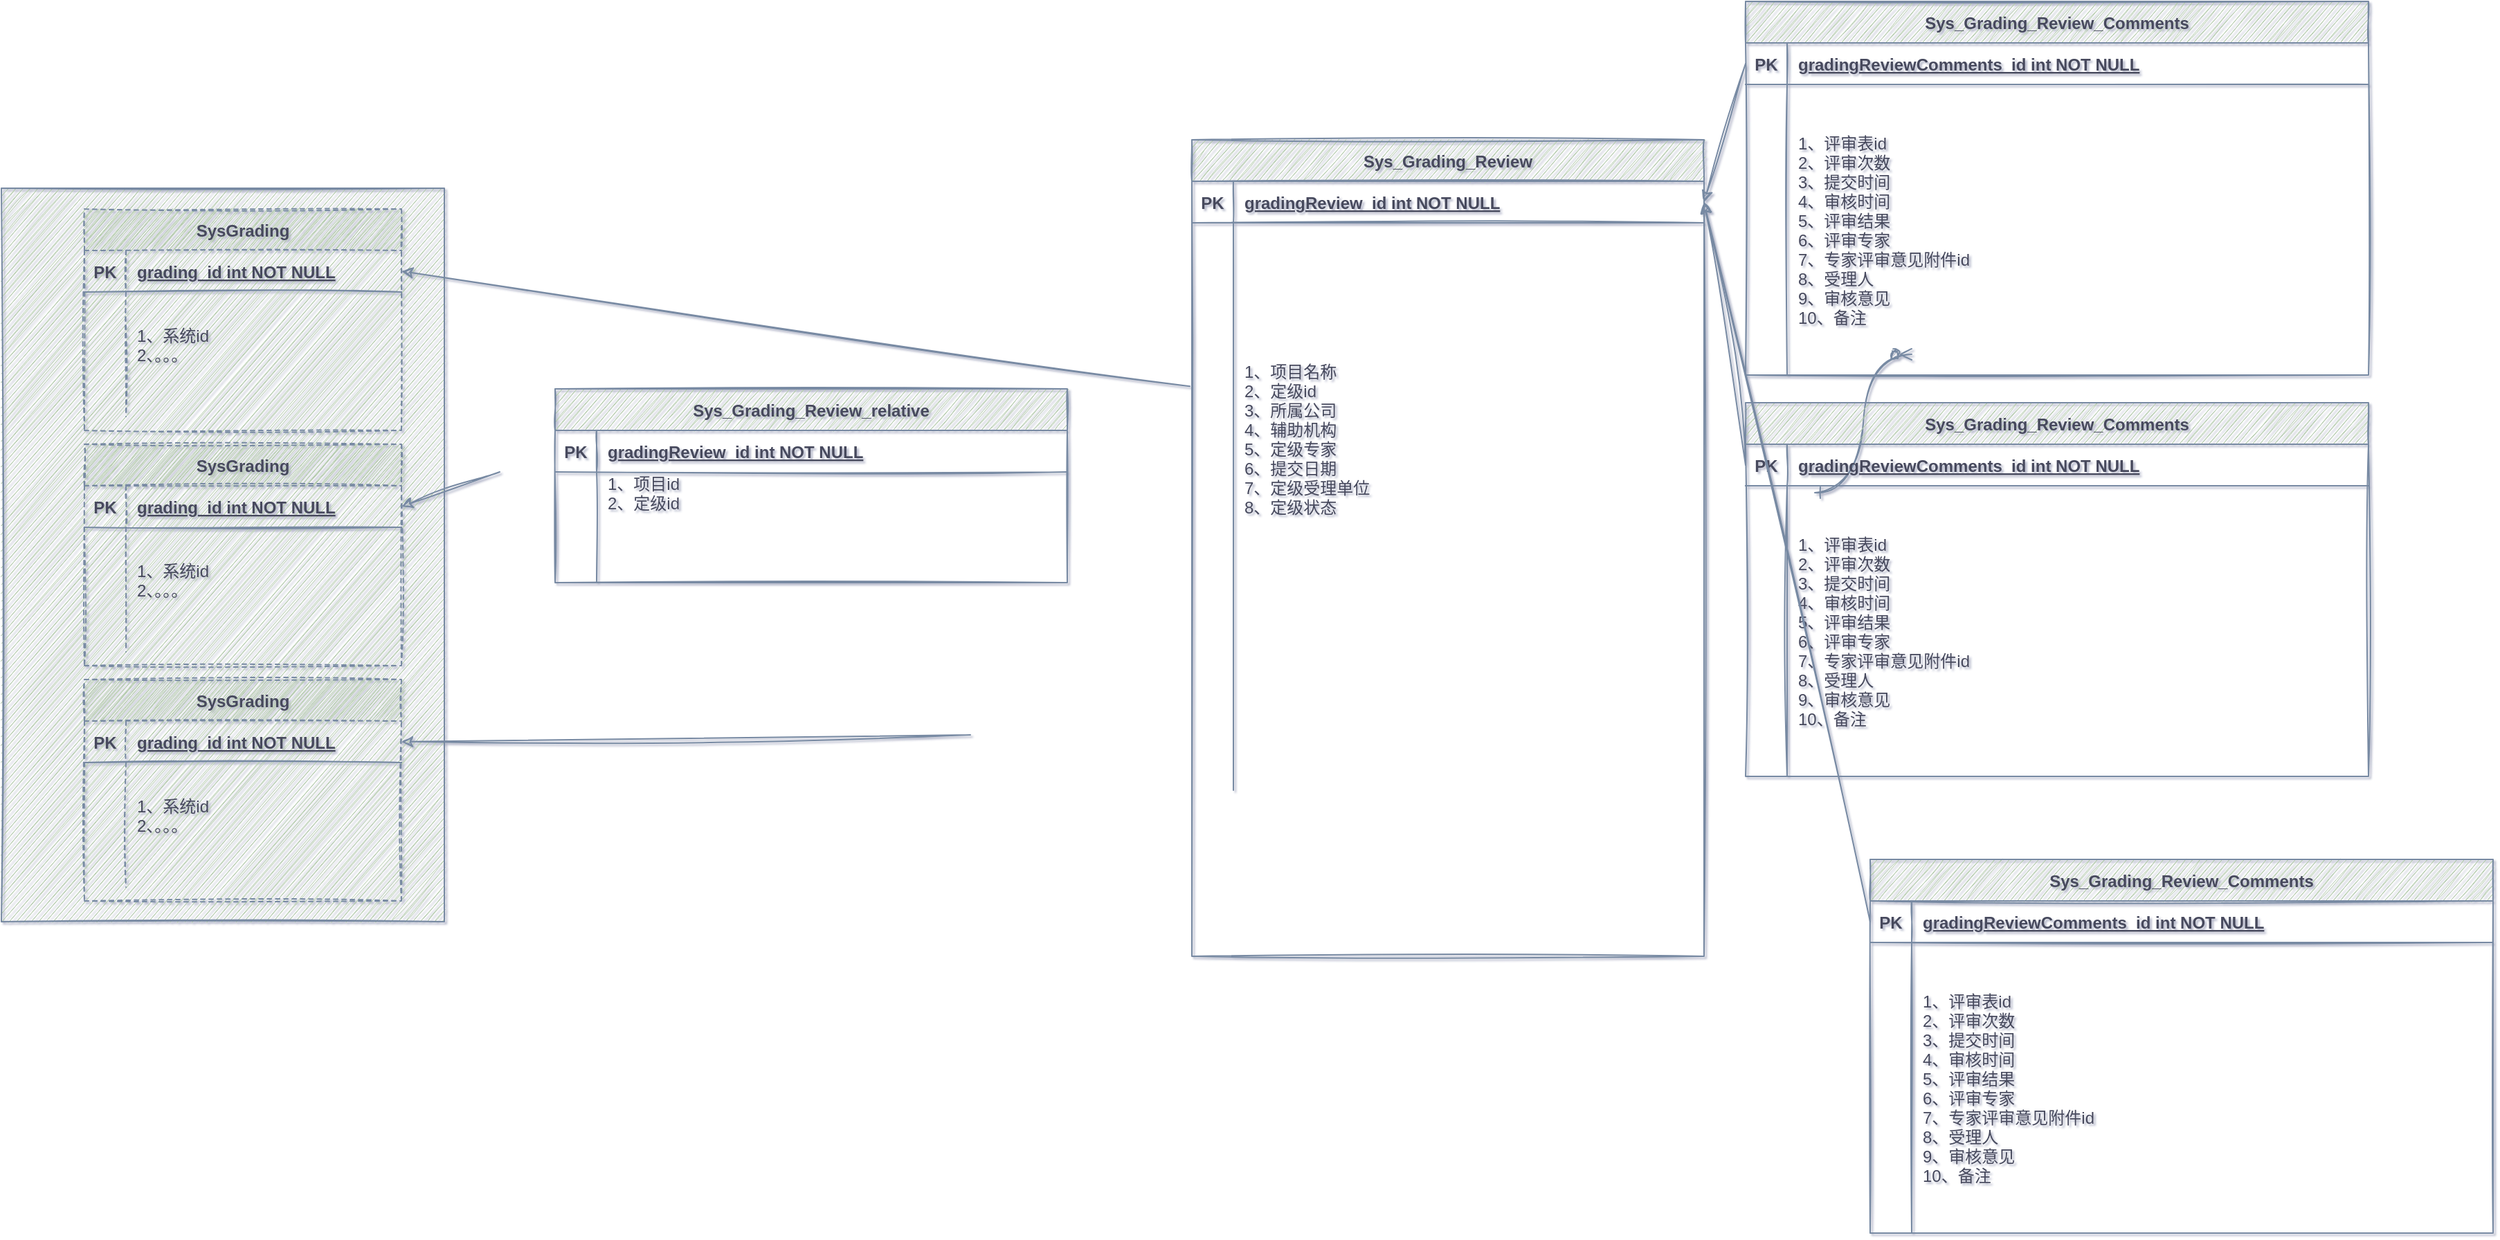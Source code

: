 <mxfile version="20.5.3" type="github">
  <diagram id="R2lEEEUBdFMjLlhIrx00" name="Page-1">
    <mxGraphModel dx="2272" dy="1798" grid="1" gridSize="10" guides="1" tooltips="1" connect="1" arrows="1" fold="1" page="1" pageScale="1" pageWidth="850" pageHeight="1100" math="0" shadow="1" extFonts="Permanent Marker^https://fonts.googleapis.com/css?family=Permanent+Marker">
      <root>
        <mxCell id="0" />
        <mxCell id="1" parent="0" />
        <mxCell id="C-vyLk0tnHw3VtMMgP7b-12" value="" style="edgeStyle=entityRelationEdgeStyle;endArrow=ERzeroToMany;startArrow=ERone;endFill=1;startFill=0;sketch=1;curved=1;rounded=0;strokeColor=#788AA3;fontColor=#46495D;" parent="1" edge="1">
          <mxGeometry width="100" height="100" relative="1" as="geometry">
            <mxPoint x="700" y="205" as="sourcePoint" />
            <mxPoint x="770" y="105" as="targetPoint" />
          </mxGeometry>
        </mxCell>
        <mxCell id="GHRY8w92b_aW7LeH_ERA-46" value="" style="rounded=0;whiteSpace=wrap;html=1;sketch=1;fillColor=#B2C9AB;strokeColor=#788AA3;fontColor=#46495D;movable=1;resizable=1;rotatable=1;deletable=1;editable=1;connectable=1;" parent="1" vertex="1">
          <mxGeometry x="-610" y="-15" width="320" height="530" as="geometry" />
        </mxCell>
        <mxCell id="GHRY8w92b_aW7LeH_ERA-1" value="SysGrading" style="shape=table;startSize=30;container=1;collapsible=1;childLayout=tableLayout;fixedRows=1;rowLines=0;fontStyle=1;align=center;resizeLast=1;rounded=0;sketch=1;fillColor=#B2C9AB;strokeColor=#788AA3;fontColor=#46495D;dashed=1;movable=1;resizable=1;rotatable=1;deletable=1;editable=1;connectable=1;" parent="1" vertex="1">
          <mxGeometry x="-550" y="170" width="229" height="160" as="geometry" />
        </mxCell>
        <mxCell id="GHRY8w92b_aW7LeH_ERA-2" value="" style="shape=partialRectangle;collapsible=0;dropTarget=0;pointerEvents=0;fillColor=none;points=[[0,0.5],[1,0.5]];portConstraint=eastwest;top=0;left=0;right=0;bottom=1;rounded=0;sketch=1;strokeColor=#788AA3;fontColor=#46495D;movable=0;resizable=0;rotatable=0;deletable=0;editable=0;connectable=0;" parent="GHRY8w92b_aW7LeH_ERA-1" vertex="1">
          <mxGeometry y="30" width="229" height="30" as="geometry" />
        </mxCell>
        <mxCell id="GHRY8w92b_aW7LeH_ERA-3" value="PK" style="shape=partialRectangle;overflow=hidden;connectable=0;fillColor=none;top=0;left=0;bottom=0;right=0;fontStyle=1;rounded=0;sketch=1;strokeColor=#788AA3;fontColor=#46495D;movable=0;resizable=0;rotatable=0;deletable=0;editable=0;" parent="GHRY8w92b_aW7LeH_ERA-2" vertex="1">
          <mxGeometry width="30" height="30" as="geometry">
            <mxRectangle width="30" height="30" as="alternateBounds" />
          </mxGeometry>
        </mxCell>
        <mxCell id="GHRY8w92b_aW7LeH_ERA-4" value="grading_id int NOT NULL " style="shape=partialRectangle;overflow=hidden;connectable=0;fillColor=none;top=0;left=0;bottom=0;right=0;align=left;spacingLeft=6;fontStyle=5;rounded=0;sketch=1;strokeColor=#788AA3;fontColor=#46495D;movable=0;resizable=0;rotatable=0;deletable=0;editable=0;" parent="GHRY8w92b_aW7LeH_ERA-2" vertex="1">
          <mxGeometry x="30" width="199" height="30" as="geometry">
            <mxRectangle width="199" height="30" as="alternateBounds" />
          </mxGeometry>
        </mxCell>
        <mxCell id="GHRY8w92b_aW7LeH_ERA-5" value="" style="shape=partialRectangle;collapsible=0;dropTarget=0;pointerEvents=0;fillColor=none;points=[[0,0.5],[1,0.5]];portConstraint=eastwest;top=0;left=0;right=0;bottom=0;rounded=0;sketch=1;strokeColor=#788AA3;fontColor=#46495D;movable=0;resizable=0;rotatable=0;deletable=0;editable=0;connectable=0;" parent="GHRY8w92b_aW7LeH_ERA-1" vertex="1">
          <mxGeometry y="60" width="229" height="90" as="geometry" />
        </mxCell>
        <mxCell id="GHRY8w92b_aW7LeH_ERA-6" value="" style="shape=partialRectangle;overflow=hidden;connectable=0;fillColor=none;top=0;left=0;bottom=0;right=0;rounded=0;sketch=1;strokeColor=#788AA3;fontColor=#46495D;movable=0;resizable=0;rotatable=0;deletable=0;editable=0;" parent="GHRY8w92b_aW7LeH_ERA-5" vertex="1">
          <mxGeometry width="30" height="90" as="geometry">
            <mxRectangle width="30" height="90" as="alternateBounds" />
          </mxGeometry>
        </mxCell>
        <mxCell id="GHRY8w92b_aW7LeH_ERA-7" value="1、系统id&#xa;2、。。。&#xa;" style="shape=partialRectangle;overflow=hidden;connectable=0;fillColor=none;top=0;left=0;bottom=0;right=0;align=left;spacingLeft=6;rounded=0;sketch=1;strokeColor=#788AA3;fontColor=#46495D;movable=0;resizable=0;rotatable=0;deletable=0;editable=0;" parent="GHRY8w92b_aW7LeH_ERA-5" vertex="1">
          <mxGeometry x="30" width="199" height="90" as="geometry">
            <mxRectangle width="199" height="90" as="alternateBounds" />
          </mxGeometry>
        </mxCell>
        <mxCell id="GHRY8w92b_aW7LeH_ERA-47" value="" style="edgeStyle=none;rounded=0;sketch=1;hachureGap=4;jiggle=2;orthogonalLoop=1;jettySize=auto;html=1;strokeColor=#788AA3;fontFamily=Architects Daughter;fontSource=https%3A%2F%2Ffonts.googleapis.com%2Fcss%3Ffamily%3DArchitects%2BDaughter;fontSize=16;fontColor=#46495D;fillColor=#B2C9AB;entryX=1;entryY=0.5;entryDx=0;entryDy=0;exitX=-0.004;exitY=0.288;exitDx=0;exitDy=0;exitPerimeter=0;" parent="1" source="GHRY8w92b_aW7LeH_ERA-21" target="GHRY8w92b_aW7LeH_ERA-32" edge="1">
          <mxGeometry relative="1" as="geometry">
            <mxPoint x="-230" y="130" as="sourcePoint" />
          </mxGeometry>
        </mxCell>
        <mxCell id="GHRY8w92b_aW7LeH_ERA-17" value="Sys_Grading_Review" style="shape=table;startSize=30;container=1;collapsible=1;childLayout=tableLayout;fixedRows=1;rowLines=0;fontStyle=1;align=center;resizeLast=1;rounded=0;sketch=1;fillColor=#B2C9AB;strokeColor=#788AA3;fontColor=#46495D;" parent="1" vertex="1">
          <mxGeometry x="250" y="-50" width="370" height="590" as="geometry" />
        </mxCell>
        <mxCell id="GHRY8w92b_aW7LeH_ERA-18" value="" style="shape=partialRectangle;collapsible=0;dropTarget=0;pointerEvents=0;fillColor=none;points=[[0,0.5],[1,0.5]];portConstraint=eastwest;top=0;left=0;right=0;bottom=1;rounded=0;sketch=1;strokeColor=#788AA3;fontColor=#46495D;" parent="GHRY8w92b_aW7LeH_ERA-17" vertex="1">
          <mxGeometry y="30" width="370" height="30" as="geometry" />
        </mxCell>
        <mxCell id="GHRY8w92b_aW7LeH_ERA-19" value="PK" style="shape=partialRectangle;overflow=hidden;connectable=0;fillColor=none;top=0;left=0;bottom=0;right=0;fontStyle=1;rounded=0;sketch=1;strokeColor=#788AA3;fontColor=#46495D;" parent="GHRY8w92b_aW7LeH_ERA-18" vertex="1">
          <mxGeometry width="30" height="30" as="geometry">
            <mxRectangle width="30" height="30" as="alternateBounds" />
          </mxGeometry>
        </mxCell>
        <mxCell id="GHRY8w92b_aW7LeH_ERA-20" value="gradingReview_id int NOT NULL " style="shape=partialRectangle;overflow=hidden;connectable=0;fillColor=none;top=0;left=0;bottom=0;right=0;align=left;spacingLeft=6;fontStyle=5;rounded=0;sketch=1;strokeColor=#788AA3;fontColor=#46495D;" parent="GHRY8w92b_aW7LeH_ERA-18" vertex="1">
          <mxGeometry x="30" width="340" height="30" as="geometry">
            <mxRectangle width="340" height="30" as="alternateBounds" />
          </mxGeometry>
        </mxCell>
        <mxCell id="GHRY8w92b_aW7LeH_ERA-21" value="" style="shape=partialRectangle;collapsible=0;dropTarget=0;pointerEvents=0;fillColor=none;points=[[0,0.5],[1,0.5]];portConstraint=eastwest;top=0;left=0;right=0;bottom=0;rounded=0;sketch=1;strokeColor=#788AA3;fontColor=#46495D;" parent="GHRY8w92b_aW7LeH_ERA-17" vertex="1">
          <mxGeometry y="60" width="370" height="410" as="geometry" />
        </mxCell>
        <mxCell id="GHRY8w92b_aW7LeH_ERA-22" value="" style="shape=partialRectangle;overflow=hidden;connectable=0;fillColor=none;top=0;left=0;bottom=0;right=0;rounded=0;sketch=1;strokeColor=#788AA3;fontColor=#46495D;" parent="GHRY8w92b_aW7LeH_ERA-21" vertex="1">
          <mxGeometry width="30" height="410" as="geometry">
            <mxRectangle width="30" height="410" as="alternateBounds" />
          </mxGeometry>
        </mxCell>
        <mxCell id="GHRY8w92b_aW7LeH_ERA-23" value="1、项目名称&#xa;2、定级id&#xa;3、所属公司&#xa;4、辅助机构&#xa;5、定级专家&#xa;6、提交日期&#xa;7、定级受理单位&#xa;8、定级状态&#xa;&#xa;&#xa;&#xa;&#xa;&#xa;&#xa;" style="shape=partialRectangle;overflow=hidden;connectable=0;fillColor=none;top=0;left=0;bottom=0;right=0;align=left;spacingLeft=6;rounded=0;sketch=1;strokeColor=#788AA3;fontColor=#46495D;" parent="GHRY8w92b_aW7LeH_ERA-21" vertex="1">
          <mxGeometry x="30" width="340" height="410" as="geometry">
            <mxRectangle width="340" height="410" as="alternateBounds" />
          </mxGeometry>
        </mxCell>
        <mxCell id="GHRY8w92b_aW7LeH_ERA-24" value="Sys_Grading_Review_Comments" style="shape=table;startSize=30;container=1;collapsible=1;childLayout=tableLayout;fixedRows=1;rowLines=0;fontStyle=1;align=center;resizeLast=1;rounded=0;sketch=1;fillColor=#B2C9AB;strokeColor=#788AA3;fontColor=#46495D;" parent="1" vertex="1">
          <mxGeometry x="650" y="-150" width="450" height="270" as="geometry" />
        </mxCell>
        <mxCell id="GHRY8w92b_aW7LeH_ERA-25" value="" style="shape=partialRectangle;collapsible=0;dropTarget=0;pointerEvents=0;fillColor=none;points=[[0,0.5],[1,0.5]];portConstraint=eastwest;top=0;left=0;right=0;bottom=1;rounded=0;sketch=1;strokeColor=#788AA3;fontColor=#46495D;" parent="GHRY8w92b_aW7LeH_ERA-24" vertex="1">
          <mxGeometry y="30" width="450" height="30" as="geometry" />
        </mxCell>
        <mxCell id="GHRY8w92b_aW7LeH_ERA-26" value="PK" style="shape=partialRectangle;overflow=hidden;connectable=0;fillColor=none;top=0;left=0;bottom=0;right=0;fontStyle=1;rounded=0;sketch=1;strokeColor=#788AA3;fontColor=#46495D;" parent="GHRY8w92b_aW7LeH_ERA-25" vertex="1">
          <mxGeometry width="30" height="30" as="geometry">
            <mxRectangle width="30" height="30" as="alternateBounds" />
          </mxGeometry>
        </mxCell>
        <mxCell id="GHRY8w92b_aW7LeH_ERA-27" value="gradingReviewComments_id int NOT NULL " style="shape=partialRectangle;overflow=hidden;connectable=0;fillColor=none;top=0;left=0;bottom=0;right=0;align=left;spacingLeft=6;fontStyle=5;rounded=0;sketch=1;strokeColor=#788AA3;fontColor=#46495D;" parent="GHRY8w92b_aW7LeH_ERA-25" vertex="1">
          <mxGeometry x="30" width="420" height="30" as="geometry">
            <mxRectangle width="420" height="30" as="alternateBounds" />
          </mxGeometry>
        </mxCell>
        <mxCell id="GHRY8w92b_aW7LeH_ERA-28" value="" style="shape=partialRectangle;collapsible=0;dropTarget=0;pointerEvents=0;fillColor=none;points=[[0,0.5],[1,0.5]];portConstraint=eastwest;top=0;left=0;right=0;bottom=0;rounded=0;sketch=1;strokeColor=#788AA3;fontColor=#46495D;" parent="GHRY8w92b_aW7LeH_ERA-24" vertex="1">
          <mxGeometry y="60" width="450" height="210" as="geometry" />
        </mxCell>
        <mxCell id="GHRY8w92b_aW7LeH_ERA-29" value="" style="shape=partialRectangle;overflow=hidden;connectable=0;fillColor=none;top=0;left=0;bottom=0;right=0;rounded=0;sketch=1;strokeColor=#788AA3;fontColor=#46495D;" parent="GHRY8w92b_aW7LeH_ERA-28" vertex="1">
          <mxGeometry width="30" height="210" as="geometry">
            <mxRectangle width="30" height="210" as="alternateBounds" />
          </mxGeometry>
        </mxCell>
        <mxCell id="GHRY8w92b_aW7LeH_ERA-30" value="1、评审表id&#xa;2、评审次数&#xa;3、提交时间&#xa;4、审核时间&#xa;5、评审结果&#xa;6、评审专家&#xa;7、专家评审意见附件id&#xa;8、受理人&#xa;9、审核意见&#xa;10、备注" style="shape=partialRectangle;overflow=hidden;connectable=0;fillColor=none;top=0;left=0;bottom=0;right=0;align=left;spacingLeft=6;rounded=0;sketch=1;strokeColor=#788AA3;fontColor=#46495D;" parent="GHRY8w92b_aW7LeH_ERA-28" vertex="1">
          <mxGeometry x="30" width="420" height="210" as="geometry">
            <mxRectangle width="420" height="210" as="alternateBounds" />
          </mxGeometry>
        </mxCell>
        <mxCell id="GHRY8w92b_aW7LeH_ERA-31" value="SysGrading" style="shape=table;startSize=30;container=1;collapsible=1;childLayout=tableLayout;fixedRows=1;rowLines=0;fontStyle=1;align=center;resizeLast=1;rounded=0;sketch=1;fillColor=#B2C9AB;strokeColor=#788AA3;fontColor=#46495D;dashed=1;movable=1;resizable=1;rotatable=1;deletable=1;editable=1;connectable=1;" parent="1" vertex="1">
          <mxGeometry x="-550" width="229" height="160" as="geometry" />
        </mxCell>
        <mxCell id="GHRY8w92b_aW7LeH_ERA-32" value="" style="shape=partialRectangle;collapsible=0;dropTarget=0;pointerEvents=0;fillColor=none;points=[[0,0.5],[1,0.5]];portConstraint=eastwest;top=0;left=0;right=0;bottom=1;rounded=0;sketch=1;strokeColor=#788AA3;fontColor=#46495D;movable=0;resizable=0;rotatable=0;deletable=0;editable=0;connectable=0;" parent="GHRY8w92b_aW7LeH_ERA-31" vertex="1">
          <mxGeometry y="30" width="229" height="30" as="geometry" />
        </mxCell>
        <mxCell id="GHRY8w92b_aW7LeH_ERA-33" value="PK" style="shape=partialRectangle;overflow=hidden;connectable=0;fillColor=none;top=0;left=0;bottom=0;right=0;fontStyle=1;rounded=0;sketch=1;strokeColor=#788AA3;fontColor=#46495D;movable=0;resizable=0;rotatable=0;deletable=0;editable=0;" parent="GHRY8w92b_aW7LeH_ERA-32" vertex="1">
          <mxGeometry width="30" height="30" as="geometry">
            <mxRectangle width="30" height="30" as="alternateBounds" />
          </mxGeometry>
        </mxCell>
        <mxCell id="GHRY8w92b_aW7LeH_ERA-34" value="grading_id int NOT NULL " style="shape=partialRectangle;overflow=hidden;connectable=0;fillColor=none;top=0;left=0;bottom=0;right=0;align=left;spacingLeft=6;fontStyle=5;rounded=0;sketch=1;strokeColor=#788AA3;fontColor=#46495D;movable=0;resizable=0;rotatable=0;deletable=0;editable=0;" parent="GHRY8w92b_aW7LeH_ERA-32" vertex="1">
          <mxGeometry x="30" width="199" height="30" as="geometry">
            <mxRectangle width="199" height="30" as="alternateBounds" />
          </mxGeometry>
        </mxCell>
        <mxCell id="GHRY8w92b_aW7LeH_ERA-35" value="" style="shape=partialRectangle;collapsible=0;dropTarget=0;pointerEvents=0;fillColor=none;points=[[0,0.5],[1,0.5]];portConstraint=eastwest;top=0;left=0;right=0;bottom=0;rounded=0;sketch=1;strokeColor=#788AA3;fontColor=#46495D;movable=0;resizable=0;rotatable=0;deletable=0;editable=0;connectable=0;" parent="GHRY8w92b_aW7LeH_ERA-31" vertex="1">
          <mxGeometry y="60" width="229" height="90" as="geometry" />
        </mxCell>
        <mxCell id="GHRY8w92b_aW7LeH_ERA-36" value="" style="shape=partialRectangle;overflow=hidden;connectable=0;fillColor=none;top=0;left=0;bottom=0;right=0;rounded=0;sketch=1;strokeColor=#788AA3;fontColor=#46495D;movable=0;resizable=0;rotatable=0;deletable=0;editable=0;" parent="GHRY8w92b_aW7LeH_ERA-35" vertex="1">
          <mxGeometry width="30" height="90" as="geometry">
            <mxRectangle width="30" height="90" as="alternateBounds" />
          </mxGeometry>
        </mxCell>
        <mxCell id="GHRY8w92b_aW7LeH_ERA-37" value="1、系统id&#xa;2、。。。&#xa;" style="shape=partialRectangle;overflow=hidden;connectable=0;fillColor=none;top=0;left=0;bottom=0;right=0;align=left;spacingLeft=6;rounded=0;sketch=1;strokeColor=#788AA3;fontColor=#46495D;movable=0;resizable=0;rotatable=0;deletable=0;editable=0;" parent="GHRY8w92b_aW7LeH_ERA-35" vertex="1">
          <mxGeometry x="30" width="199" height="90" as="geometry">
            <mxRectangle width="199" height="90" as="alternateBounds" />
          </mxGeometry>
        </mxCell>
        <mxCell id="GHRY8w92b_aW7LeH_ERA-38" value="SysGrading" style="shape=table;startSize=30;container=1;collapsible=1;childLayout=tableLayout;fixedRows=1;rowLines=0;fontStyle=1;align=center;resizeLast=1;rounded=0;sketch=1;fillColor=#B2C9AB;strokeColor=#788AA3;fontColor=#46495D;dashed=1;movable=1;resizable=1;rotatable=1;deletable=1;editable=1;connectable=1;" parent="1" vertex="1">
          <mxGeometry x="-550" y="340" width="229" height="160" as="geometry" />
        </mxCell>
        <mxCell id="GHRY8w92b_aW7LeH_ERA-39" value="" style="shape=partialRectangle;collapsible=0;dropTarget=0;pointerEvents=0;fillColor=none;points=[[0,0.5],[1,0.5]];portConstraint=eastwest;top=0;left=0;right=0;bottom=1;rounded=0;sketch=1;strokeColor=#788AA3;fontColor=#46495D;movable=0;resizable=0;rotatable=0;deletable=0;editable=0;connectable=0;" parent="GHRY8w92b_aW7LeH_ERA-38" vertex="1">
          <mxGeometry y="30" width="229" height="30" as="geometry" />
        </mxCell>
        <mxCell id="GHRY8w92b_aW7LeH_ERA-40" value="PK" style="shape=partialRectangle;overflow=hidden;connectable=0;fillColor=none;top=0;left=0;bottom=0;right=0;fontStyle=1;rounded=0;sketch=1;strokeColor=#788AA3;fontColor=#46495D;movable=0;resizable=0;rotatable=0;deletable=0;editable=0;" parent="GHRY8w92b_aW7LeH_ERA-39" vertex="1">
          <mxGeometry width="30" height="30" as="geometry">
            <mxRectangle width="30" height="30" as="alternateBounds" />
          </mxGeometry>
        </mxCell>
        <mxCell id="GHRY8w92b_aW7LeH_ERA-41" value="grading_id int NOT NULL " style="shape=partialRectangle;overflow=hidden;connectable=0;fillColor=none;top=0;left=0;bottom=0;right=0;align=left;spacingLeft=6;fontStyle=5;rounded=0;sketch=1;strokeColor=#788AA3;fontColor=#46495D;movable=0;resizable=0;rotatable=0;deletable=0;editable=0;" parent="GHRY8w92b_aW7LeH_ERA-39" vertex="1">
          <mxGeometry x="30" width="199" height="30" as="geometry">
            <mxRectangle width="199" height="30" as="alternateBounds" />
          </mxGeometry>
        </mxCell>
        <mxCell id="GHRY8w92b_aW7LeH_ERA-42" value="" style="shape=partialRectangle;collapsible=0;dropTarget=0;pointerEvents=0;fillColor=none;points=[[0,0.5],[1,0.5]];portConstraint=eastwest;top=0;left=0;right=0;bottom=0;rounded=0;sketch=1;strokeColor=#788AA3;fontColor=#46495D;movable=0;resizable=0;rotatable=0;deletable=0;editable=0;connectable=0;" parent="GHRY8w92b_aW7LeH_ERA-38" vertex="1">
          <mxGeometry y="60" width="229" height="90" as="geometry" />
        </mxCell>
        <mxCell id="GHRY8w92b_aW7LeH_ERA-43" value="" style="shape=partialRectangle;overflow=hidden;connectable=0;fillColor=none;top=0;left=0;bottom=0;right=0;rounded=0;sketch=1;strokeColor=#788AA3;fontColor=#46495D;movable=0;resizable=0;rotatable=0;deletable=0;editable=0;" parent="GHRY8w92b_aW7LeH_ERA-42" vertex="1">
          <mxGeometry width="30" height="90" as="geometry">
            <mxRectangle width="30" height="90" as="alternateBounds" />
          </mxGeometry>
        </mxCell>
        <mxCell id="GHRY8w92b_aW7LeH_ERA-44" value="1、系统id&#xa;2、。。。&#xa;" style="shape=partialRectangle;overflow=hidden;connectable=0;fillColor=none;top=0;left=0;bottom=0;right=0;align=left;spacingLeft=6;rounded=0;sketch=1;strokeColor=#788AA3;fontColor=#46495D;movable=0;resizable=0;rotatable=0;deletable=0;editable=0;" parent="GHRY8w92b_aW7LeH_ERA-42" vertex="1">
          <mxGeometry x="30" width="199" height="90" as="geometry">
            <mxRectangle width="199" height="90" as="alternateBounds" />
          </mxGeometry>
        </mxCell>
        <mxCell id="GHRY8w92b_aW7LeH_ERA-48" value="" style="edgeStyle=none;rounded=0;sketch=1;hachureGap=4;jiggle=2;orthogonalLoop=1;jettySize=auto;html=1;strokeColor=#788AA3;fontFamily=Architects Daughter;fontSource=https%3A%2F%2Ffonts.googleapis.com%2Fcss%3Ffamily%3DArchitects%2BDaughter;fontSize=16;fontColor=#46495D;fillColor=#B2C9AB;entryX=1;entryY=0.5;entryDx=0;entryDy=0;" parent="1" target="GHRY8w92b_aW7LeH_ERA-2" edge="1">
          <mxGeometry relative="1" as="geometry">
            <mxPoint x="-250" y="190" as="sourcePoint" />
            <mxPoint x="-311.0" y="55" as="targetPoint" />
          </mxGeometry>
        </mxCell>
        <mxCell id="GHRY8w92b_aW7LeH_ERA-49" value="" style="edgeStyle=none;rounded=0;sketch=1;hachureGap=4;jiggle=2;orthogonalLoop=1;jettySize=auto;html=1;strokeColor=#788AA3;fontFamily=Architects Daughter;fontSource=https%3A%2F%2Ffonts.googleapis.com%2Fcss%3Ffamily%3DArchitects%2BDaughter;fontSize=16;fontColor=#46495D;fillColor=#B2C9AB;entryX=1;entryY=0.5;entryDx=0;entryDy=0;" parent="1" target="GHRY8w92b_aW7LeH_ERA-39" edge="1">
          <mxGeometry relative="1" as="geometry">
            <mxPoint x="90" y="380" as="sourcePoint" />
            <mxPoint x="-301.0" y="65" as="targetPoint" />
          </mxGeometry>
        </mxCell>
        <mxCell id="GHRY8w92b_aW7LeH_ERA-60" value="Sys_Grading_Review_Comments" style="shape=table;startSize=30;container=1;collapsible=1;childLayout=tableLayout;fixedRows=1;rowLines=0;fontStyle=1;align=center;resizeLast=1;rounded=0;sketch=1;fillColor=#B2C9AB;strokeColor=#788AA3;fontColor=#46495D;" parent="1" vertex="1">
          <mxGeometry x="650" y="140" width="450" height="270" as="geometry" />
        </mxCell>
        <mxCell id="GHRY8w92b_aW7LeH_ERA-61" value="" style="shape=partialRectangle;collapsible=0;dropTarget=0;pointerEvents=0;fillColor=none;points=[[0,0.5],[1,0.5]];portConstraint=eastwest;top=0;left=0;right=0;bottom=1;rounded=0;sketch=1;strokeColor=#788AA3;fontColor=#46495D;" parent="GHRY8w92b_aW7LeH_ERA-60" vertex="1">
          <mxGeometry y="30" width="450" height="30" as="geometry" />
        </mxCell>
        <mxCell id="GHRY8w92b_aW7LeH_ERA-62" value="PK" style="shape=partialRectangle;overflow=hidden;connectable=0;fillColor=none;top=0;left=0;bottom=0;right=0;fontStyle=1;rounded=0;sketch=1;strokeColor=#788AA3;fontColor=#46495D;" parent="GHRY8w92b_aW7LeH_ERA-61" vertex="1">
          <mxGeometry width="30" height="30" as="geometry">
            <mxRectangle width="30" height="30" as="alternateBounds" />
          </mxGeometry>
        </mxCell>
        <mxCell id="GHRY8w92b_aW7LeH_ERA-63" value="gradingReviewComments_id int NOT NULL " style="shape=partialRectangle;overflow=hidden;connectable=0;fillColor=none;top=0;left=0;bottom=0;right=0;align=left;spacingLeft=6;fontStyle=5;rounded=0;sketch=1;strokeColor=#788AA3;fontColor=#46495D;" parent="GHRY8w92b_aW7LeH_ERA-61" vertex="1">
          <mxGeometry x="30" width="420" height="30" as="geometry">
            <mxRectangle width="420" height="30" as="alternateBounds" />
          </mxGeometry>
        </mxCell>
        <mxCell id="GHRY8w92b_aW7LeH_ERA-64" value="" style="shape=partialRectangle;collapsible=0;dropTarget=0;pointerEvents=0;fillColor=none;points=[[0,0.5],[1,0.5]];portConstraint=eastwest;top=0;left=0;right=0;bottom=0;rounded=0;sketch=1;strokeColor=#788AA3;fontColor=#46495D;" parent="GHRY8w92b_aW7LeH_ERA-60" vertex="1">
          <mxGeometry y="60" width="450" height="210" as="geometry" />
        </mxCell>
        <mxCell id="GHRY8w92b_aW7LeH_ERA-65" value="" style="shape=partialRectangle;overflow=hidden;connectable=0;fillColor=none;top=0;left=0;bottom=0;right=0;rounded=0;sketch=1;strokeColor=#788AA3;fontColor=#46495D;" parent="GHRY8w92b_aW7LeH_ERA-64" vertex="1">
          <mxGeometry width="30" height="210" as="geometry">
            <mxRectangle width="30" height="210" as="alternateBounds" />
          </mxGeometry>
        </mxCell>
        <mxCell id="GHRY8w92b_aW7LeH_ERA-66" value="1、评审表id&#xa;2、评审次数&#xa;3、提交时间&#xa;4、审核时间&#xa;5、评审结果&#xa;6、评审专家&#xa;7、专家评审意见附件id&#xa;8、受理人&#xa;9、审核意见&#xa;10、备注" style="shape=partialRectangle;overflow=hidden;connectable=0;fillColor=none;top=0;left=0;bottom=0;right=0;align=left;spacingLeft=6;rounded=0;sketch=1;strokeColor=#788AA3;fontColor=#46495D;" parent="GHRY8w92b_aW7LeH_ERA-64" vertex="1">
          <mxGeometry x="30" width="420" height="210" as="geometry">
            <mxRectangle width="420" height="210" as="alternateBounds" />
          </mxGeometry>
        </mxCell>
        <mxCell id="GHRY8w92b_aW7LeH_ERA-67" value="Sys_Grading_Review_Comments" style="shape=table;startSize=30;container=1;collapsible=1;childLayout=tableLayout;fixedRows=1;rowLines=0;fontStyle=1;align=center;resizeLast=1;rounded=0;sketch=1;fillColor=#B2C9AB;strokeColor=#788AA3;fontColor=#46495D;" parent="1" vertex="1">
          <mxGeometry x="740" y="470" width="450" height="270" as="geometry" />
        </mxCell>
        <mxCell id="GHRY8w92b_aW7LeH_ERA-68" value="" style="shape=partialRectangle;collapsible=0;dropTarget=0;pointerEvents=0;fillColor=none;points=[[0,0.5],[1,0.5]];portConstraint=eastwest;top=0;left=0;right=0;bottom=1;rounded=0;sketch=1;strokeColor=#788AA3;fontColor=#46495D;" parent="GHRY8w92b_aW7LeH_ERA-67" vertex="1">
          <mxGeometry y="30" width="450" height="30" as="geometry" />
        </mxCell>
        <mxCell id="GHRY8w92b_aW7LeH_ERA-69" value="PK" style="shape=partialRectangle;overflow=hidden;connectable=0;fillColor=none;top=0;left=0;bottom=0;right=0;fontStyle=1;rounded=0;sketch=1;strokeColor=#788AA3;fontColor=#46495D;" parent="GHRY8w92b_aW7LeH_ERA-68" vertex="1">
          <mxGeometry width="30" height="30" as="geometry">
            <mxRectangle width="30" height="30" as="alternateBounds" />
          </mxGeometry>
        </mxCell>
        <mxCell id="GHRY8w92b_aW7LeH_ERA-70" value="gradingReviewComments_id int NOT NULL " style="shape=partialRectangle;overflow=hidden;connectable=0;fillColor=none;top=0;left=0;bottom=0;right=0;align=left;spacingLeft=6;fontStyle=5;rounded=0;sketch=1;strokeColor=#788AA3;fontColor=#46495D;" parent="GHRY8w92b_aW7LeH_ERA-68" vertex="1">
          <mxGeometry x="30" width="420" height="30" as="geometry">
            <mxRectangle width="420" height="30" as="alternateBounds" />
          </mxGeometry>
        </mxCell>
        <mxCell id="GHRY8w92b_aW7LeH_ERA-71" value="" style="shape=partialRectangle;collapsible=0;dropTarget=0;pointerEvents=0;fillColor=none;points=[[0,0.5],[1,0.5]];portConstraint=eastwest;top=0;left=0;right=0;bottom=0;rounded=0;sketch=1;strokeColor=#788AA3;fontColor=#46495D;" parent="GHRY8w92b_aW7LeH_ERA-67" vertex="1">
          <mxGeometry y="60" width="450" height="210" as="geometry" />
        </mxCell>
        <mxCell id="GHRY8w92b_aW7LeH_ERA-72" value="" style="shape=partialRectangle;overflow=hidden;connectable=0;fillColor=none;top=0;left=0;bottom=0;right=0;rounded=0;sketch=1;strokeColor=#788AA3;fontColor=#46495D;" parent="GHRY8w92b_aW7LeH_ERA-71" vertex="1">
          <mxGeometry width="30" height="210" as="geometry">
            <mxRectangle width="30" height="210" as="alternateBounds" />
          </mxGeometry>
        </mxCell>
        <mxCell id="GHRY8w92b_aW7LeH_ERA-73" value="1、评审表id&#xa;2、评审次数&#xa;3、提交时间&#xa;4、审核时间&#xa;5、评审结果&#xa;6、评审专家&#xa;7、专家评审意见附件id&#xa;8、受理人&#xa;9、审核意见&#xa;10、备注" style="shape=partialRectangle;overflow=hidden;connectable=0;fillColor=none;top=0;left=0;bottom=0;right=0;align=left;spacingLeft=6;rounded=0;sketch=1;strokeColor=#788AA3;fontColor=#46495D;" parent="GHRY8w92b_aW7LeH_ERA-71" vertex="1">
          <mxGeometry x="30" width="420" height="210" as="geometry">
            <mxRectangle width="420" height="210" as="alternateBounds" />
          </mxGeometry>
        </mxCell>
        <mxCell id="GHRY8w92b_aW7LeH_ERA-74" style="edgeStyle=none;rounded=0;sketch=1;hachureGap=4;jiggle=2;orthogonalLoop=1;jettySize=auto;html=1;exitX=0;exitY=0.5;exitDx=0;exitDy=0;entryX=1;entryY=0.5;entryDx=0;entryDy=0;strokeColor=#788AA3;fontFamily=Architects Daughter;fontSource=https%3A%2F%2Ffonts.googleapis.com%2Fcss%3Ffamily%3DArchitects%2BDaughter;fontSize=16;fontColor=#46495D;fillColor=#B2C9AB;" parent="1" source="GHRY8w92b_aW7LeH_ERA-25" target="GHRY8w92b_aW7LeH_ERA-18" edge="1">
          <mxGeometry relative="1" as="geometry" />
        </mxCell>
        <mxCell id="GHRY8w92b_aW7LeH_ERA-75" style="edgeStyle=none;rounded=0;sketch=1;hachureGap=4;jiggle=2;orthogonalLoop=1;jettySize=auto;html=1;exitX=0;exitY=0.5;exitDx=0;exitDy=0;entryX=1;entryY=0.5;entryDx=0;entryDy=0;strokeColor=#788AA3;fontFamily=Architects Daughter;fontSource=https%3A%2F%2Ffonts.googleapis.com%2Fcss%3Ffamily%3DArchitects%2BDaughter;fontSize=16;fontColor=#46495D;fillColor=#B2C9AB;" parent="1" source="GHRY8w92b_aW7LeH_ERA-61" target="GHRY8w92b_aW7LeH_ERA-18" edge="1">
          <mxGeometry relative="1" as="geometry" />
        </mxCell>
        <mxCell id="GHRY8w92b_aW7LeH_ERA-92" style="edgeStyle=none;rounded=0;sketch=1;hachureGap=4;jiggle=2;orthogonalLoop=1;jettySize=auto;html=1;exitX=0;exitY=0.5;exitDx=0;exitDy=0;strokeColor=#788AA3;fontFamily=Architects Daughter;fontSource=https%3A%2F%2Ffonts.googleapis.com%2Fcss%3Ffamily%3DArchitects%2BDaughter;fontSize=16;fontColor=#46495D;fillColor=#B2C9AB;entryX=1;entryY=0.5;entryDx=0;entryDy=0;" parent="1" source="GHRY8w92b_aW7LeH_ERA-68" target="GHRY8w92b_aW7LeH_ERA-18" edge="1">
          <mxGeometry relative="1" as="geometry">
            <mxPoint x="150" y="20" as="targetPoint" />
          </mxGeometry>
        </mxCell>
        <mxCell id="G13Arc0pPw0FUtiQ2deR-1" value="Sys_Grading_Review_relative" style="shape=table;startSize=30;container=1;collapsible=1;childLayout=tableLayout;fixedRows=1;rowLines=0;fontStyle=1;align=center;resizeLast=1;rounded=0;sketch=1;fillColor=#B2C9AB;strokeColor=#788AA3;fontColor=#46495D;" vertex="1" parent="1">
          <mxGeometry x="-210" y="130" width="370" height="140" as="geometry" />
        </mxCell>
        <mxCell id="G13Arc0pPw0FUtiQ2deR-2" value="" style="shape=partialRectangle;collapsible=0;dropTarget=0;pointerEvents=0;fillColor=none;points=[[0,0.5],[1,0.5]];portConstraint=eastwest;top=0;left=0;right=0;bottom=1;rounded=0;sketch=1;strokeColor=#788AA3;fontColor=#46495D;" vertex="1" parent="G13Arc0pPw0FUtiQ2deR-1">
          <mxGeometry y="30" width="370" height="30" as="geometry" />
        </mxCell>
        <mxCell id="G13Arc0pPw0FUtiQ2deR-3" value="PK" style="shape=partialRectangle;overflow=hidden;connectable=0;fillColor=none;top=0;left=0;bottom=0;right=0;fontStyle=1;rounded=0;sketch=1;strokeColor=#788AA3;fontColor=#46495D;" vertex="1" parent="G13Arc0pPw0FUtiQ2deR-2">
          <mxGeometry width="30" height="30" as="geometry">
            <mxRectangle width="30" height="30" as="alternateBounds" />
          </mxGeometry>
        </mxCell>
        <mxCell id="G13Arc0pPw0FUtiQ2deR-4" value="gradingReview_id int NOT NULL " style="shape=partialRectangle;overflow=hidden;connectable=0;fillColor=none;top=0;left=0;bottom=0;right=0;align=left;spacingLeft=6;fontStyle=5;rounded=0;sketch=1;strokeColor=#788AA3;fontColor=#46495D;" vertex="1" parent="G13Arc0pPw0FUtiQ2deR-2">
          <mxGeometry x="30" width="340" height="30" as="geometry">
            <mxRectangle width="340" height="30" as="alternateBounds" />
          </mxGeometry>
        </mxCell>
        <mxCell id="G13Arc0pPw0FUtiQ2deR-5" value="" style="shape=partialRectangle;collapsible=0;dropTarget=0;pointerEvents=0;fillColor=none;points=[[0,0.5],[1,0.5]];portConstraint=eastwest;top=0;left=0;right=0;bottom=0;rounded=0;sketch=1;strokeColor=#788AA3;fontColor=#46495D;" vertex="1" parent="G13Arc0pPw0FUtiQ2deR-1">
          <mxGeometry y="60" width="370" height="80" as="geometry" />
        </mxCell>
        <mxCell id="G13Arc0pPw0FUtiQ2deR-6" value="" style="shape=partialRectangle;overflow=hidden;connectable=0;fillColor=none;top=0;left=0;bottom=0;right=0;rounded=0;sketch=1;strokeColor=#788AA3;fontColor=#46495D;" vertex="1" parent="G13Arc0pPw0FUtiQ2deR-5">
          <mxGeometry width="30" height="80" as="geometry">
            <mxRectangle width="30" height="80" as="alternateBounds" />
          </mxGeometry>
        </mxCell>
        <mxCell id="G13Arc0pPw0FUtiQ2deR-7" value="1、项目id&#xa;2、定级id&#xa;&#xa;&#xa;&#xa;&#xa;&#xa;&#xa;" style="shape=partialRectangle;overflow=hidden;connectable=0;fillColor=none;top=0;left=0;bottom=0;right=0;align=left;spacingLeft=6;rounded=0;sketch=1;strokeColor=#788AA3;fontColor=#46495D;" vertex="1" parent="G13Arc0pPw0FUtiQ2deR-5">
          <mxGeometry x="30" width="340" height="80" as="geometry">
            <mxRectangle width="340" height="80" as="alternateBounds" />
          </mxGeometry>
        </mxCell>
      </root>
    </mxGraphModel>
  </diagram>
</mxfile>
